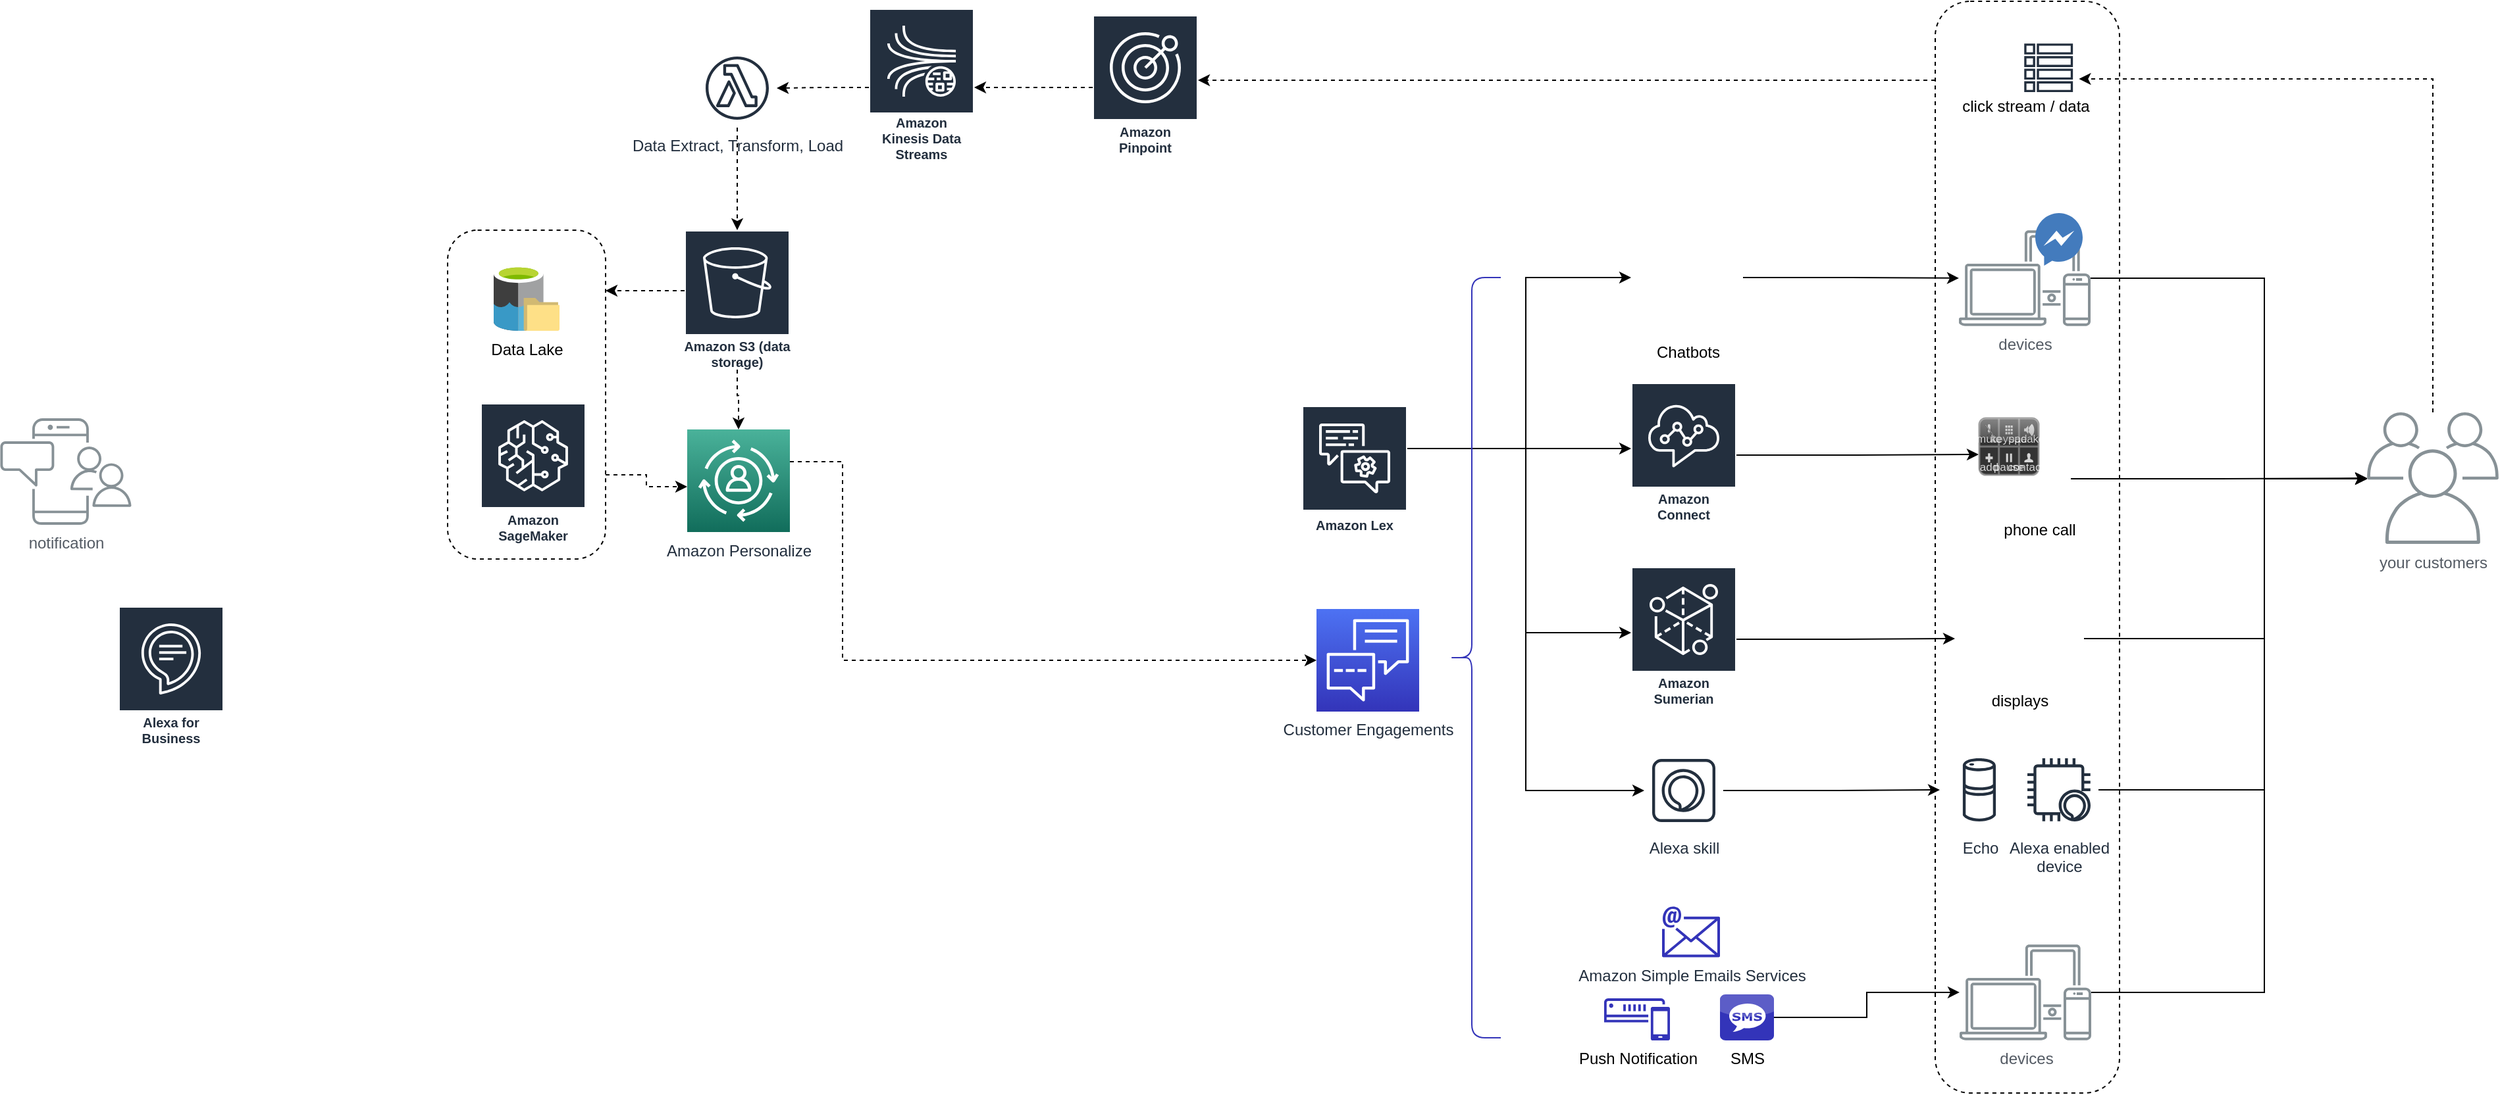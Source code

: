 <mxfile version="10.6.7" type="github"><diagram id="-aMo5f1z0sB-jl-REzhq" name="Page-1"><mxGraphModel dx="3768" dy="1148" grid="1" gridSize="10" guides="1" tooltips="1" connect="1" arrows="1" fold="1" page="1" pageScale="1" pageWidth="850" pageHeight="1100" math="0" shadow="0"><root><mxCell id="0"/><mxCell id="1" parent="0"/><mxCell id="tBMgNqVavnwIs27Ay6d1-81" value="" style="group;spacing=100;" vertex="1" connectable="0" parent="1"><mxGeometry x="1020" y="440" width="140" height="830" as="geometry"/></mxCell><mxCell id="tBMgNqVavnwIs27Ay6d1-69" value="" style="rounded=1;whiteSpace=wrap;html=1;fillColor=none;dashed=1;spacing=9;arcSize=19;" vertex="1" parent="tBMgNqVavnwIs27Ay6d1-81"><mxGeometry width="140" height="830" as="geometry"/></mxCell><mxCell id="tBMgNqVavnwIs27Ay6d1-88" value="" style="group" vertex="1" connectable="0" parent="tBMgNqVavnwIs27Ay6d1-81"><mxGeometry x="3.5" y="27.474" width="130" height="61.199" as="geometry"/></mxCell><mxCell id="tBMgNqVavnwIs27Ay6d1-74" value="" style="shape=image;html=1;verticalAlign=top;verticalLabelPosition=bottom;labelBackgroundColor=#ffffff;imageAspect=0;aspect=fixed;image=https://cdn1.iconfinder.com/data/icons/hawcons/32/700015-icon-27-one-finger-click-128.png;dashed=1;fillColor=none;spacing=7;" vertex="1" parent="tBMgNqVavnwIs27Ay6d1-88"><mxGeometry x="9.5" y="4.371" width="36.965" height="36.965" as="geometry"/></mxCell><mxCell id="tBMgNqVavnwIs27Ay6d1-80" value="&amp;nbsp;" style="outlineConnect=0;fontColor=#232F3E;gradientColor=none;strokeColor=#232F3E;fillColor=#ffffff;dashed=0;verticalLabelPosition=bottom;verticalAlign=top;align=center;html=1;fontSize=12;fontStyle=0;aspect=fixed;shape=mxgraph.aws4.resourceIcon;resIcon=mxgraph.aws4.table;spacing=8;" vertex="1" parent="tBMgNqVavnwIs27Ay6d1-88"><mxGeometry x="59.5" width="46.206" height="46.206" as="geometry"/></mxCell><mxCell id="tBMgNqVavnwIs27Ay6d1-82" value="click stream / data" style="text;html=1;strokeColor=none;fillColor=none;align=center;verticalAlign=middle;whiteSpace=wrap;rounded=0;dashed=1;" vertex="1" parent="tBMgNqVavnwIs27Ay6d1-88"><mxGeometry y="43.714" width="130" height="17.485" as="geometry"/></mxCell><mxCell id="tBMgNqVavnwIs27Ay6d1-117" value="devices" style="outlineConnect=0;gradientColor=none;fontColor=#545B64;strokeColor=none;fillColor=#879196;dashed=0;verticalLabelPosition=bottom;verticalAlign=top;align=center;html=1;fontSize=12;fontStyle=0;aspect=fixed;shape=mxgraph.aws4.illustration_devices;pointerEvents=1" vertex="1" parent="tBMgNqVavnwIs27Ay6d1-81"><mxGeometry x="18.5" y="717" width="100" height="73" as="geometry"/></mxCell><mxCell id="tBMgNqVavnwIs27Ay6d1-1" value="notification" style="outlineConnect=0;gradientColor=none;fontColor=#545B64;strokeColor=none;fillColor=#879196;dashed=0;verticalLabelPosition=bottom;verticalAlign=top;align=center;html=1;fontSize=12;fontStyle=0;aspect=fixed;shape=mxgraph.aws4.illustration_notification;pointerEvents=1" vertex="1" parent="1"><mxGeometry x="-450" y="757" width="100" height="81" as="geometry"/></mxCell><mxCell id="tBMgNqVavnwIs27Ay6d1-49" style="edgeStyle=orthogonalEdgeStyle;rounded=0;orthogonalLoop=1;jettySize=auto;html=1;" edge="1" parent="1" source="tBMgNqVavnwIs27Ay6d1-2" target="tBMgNqVavnwIs27Ay6d1-19"><mxGeometry relative="1" as="geometry"><Array as="points"><mxPoint x="1270" y="650"/><mxPoint x="1270" y="803"/></Array></mxGeometry></mxCell><mxCell id="tBMgNqVavnwIs27Ay6d1-2" value="devices" style="outlineConnect=0;gradientColor=none;fontColor=#545B64;strokeColor=none;fillColor=#879196;dashed=0;verticalLabelPosition=bottom;verticalAlign=top;align=center;html=1;fontSize=12;fontStyle=0;aspect=fixed;shape=mxgraph.aws4.illustration_devices;pointerEvents=1" vertex="1" parent="1"><mxGeometry x="1038" y="614" width="100" height="73" as="geometry"/></mxCell><mxCell id="tBMgNqVavnwIs27Ay6d1-92" style="edgeStyle=orthogonalEdgeStyle;rounded=0;orthogonalLoop=1;jettySize=auto;html=1;dashed=1;" edge="1" parent="1" source="tBMgNqVavnwIs27Ay6d1-7" target="tBMgNqVavnwIs27Ay6d1-91"><mxGeometry relative="1" as="geometry"/></mxCell><mxCell id="tBMgNqVavnwIs27Ay6d1-7" value="Amazon Pinpoint" style="outlineConnect=0;fontColor=#232F3E;gradientColor=none;strokeColor=#ffffff;fillColor=#232F3E;dashed=0;verticalLabelPosition=middle;verticalAlign=bottom;align=center;html=1;whiteSpace=wrap;fontSize=10;fontStyle=1;spacing=3;shape=mxgraph.aws4.productIcon;prIcon=mxgraph.aws4.pinpoint;" vertex="1" parent="1"><mxGeometry x="380" y="450.5" width="80" height="110" as="geometry"/></mxCell><mxCell id="tBMgNqVavnwIs27Ay6d1-21" style="edgeStyle=orthogonalEdgeStyle;rounded=0;orthogonalLoop=1;jettySize=auto;html=1;" edge="1" parent="1" source="tBMgNqVavnwIs27Ay6d1-9" target="tBMgNqVavnwIs27Ay6d1-18"><mxGeometry relative="1" as="geometry"><Array as="points"><mxPoint x="709" y="780"/><mxPoint x="709" y="650"/></Array></mxGeometry></mxCell><mxCell id="tBMgNqVavnwIs27Ay6d1-22" style="edgeStyle=orthogonalEdgeStyle;rounded=0;orthogonalLoop=1;jettySize=auto;html=1;" edge="1" parent="1" source="tBMgNqVavnwIs27Ay6d1-9" target="tBMgNqVavnwIs27Ay6d1-15"><mxGeometry relative="1" as="geometry"><Array as="points"><mxPoint x="759" y="780"/><mxPoint x="759" y="780"/></Array></mxGeometry></mxCell><mxCell id="tBMgNqVavnwIs27Ay6d1-23" style="edgeStyle=orthogonalEdgeStyle;rounded=0;orthogonalLoop=1;jettySize=auto;html=1;" edge="1" parent="1" source="tBMgNqVavnwIs27Ay6d1-9" target="tBMgNqVavnwIs27Ay6d1-16"><mxGeometry relative="1" as="geometry"><Array as="points"><mxPoint x="709" y="780"/><mxPoint x="709" y="920"/></Array></mxGeometry></mxCell><mxCell id="tBMgNqVavnwIs27Ay6d1-24" style="edgeStyle=orthogonalEdgeStyle;rounded=0;orthogonalLoop=1;jettySize=auto;html=1;" edge="1" parent="1" source="tBMgNqVavnwIs27Ay6d1-9" target="tBMgNqVavnwIs27Ay6d1-13"><mxGeometry relative="1" as="geometry"><Array as="points"><mxPoint x="709" y="780"/><mxPoint x="709" y="1040"/></Array></mxGeometry></mxCell><mxCell id="tBMgNqVavnwIs27Ay6d1-9" value="Amazon Lex" style="outlineConnect=0;fontColor=#232F3E;gradientColor=none;strokeColor=#ffffff;fillColor=#232F3E;dashed=0;verticalLabelPosition=middle;verticalAlign=bottom;align=center;html=1;whiteSpace=wrap;fontSize=10;fontStyle=1;spacing=3;shape=mxgraph.aws4.productIcon;prIcon=mxgraph.aws4.lex;" vertex="1" parent="1"><mxGeometry x="539" y="747.5" width="80" height="100" as="geometry"/></mxCell><mxCell id="tBMgNqVavnwIs27Ay6d1-10" value="Alexa for Business" style="outlineConnect=0;fontColor=#232F3E;gradientColor=none;strokeColor=#ffffff;fillColor=#232F3E;dashed=0;verticalLabelPosition=middle;verticalAlign=bottom;align=center;html=1;whiteSpace=wrap;fontSize=10;fontStyle=1;spacing=3;shape=mxgraph.aws4.productIcon;prIcon=mxgraph.aws4.alexa_for_business;" vertex="1" parent="1"><mxGeometry x="-360" y="900" width="80" height="110" as="geometry"/></mxCell><mxCell id="tBMgNqVavnwIs27Ay6d1-44" style="edgeStyle=orthogonalEdgeStyle;rounded=0;orthogonalLoop=1;jettySize=auto;html=1;" edge="1" parent="1" source="tBMgNqVavnwIs27Ay6d1-13" target="tBMgNqVavnwIs27Ay6d1-14"><mxGeometry relative="1" as="geometry"/></mxCell><mxCell id="tBMgNqVavnwIs27Ay6d1-13" value="Alexa skill" style="outlineConnect=0;fontColor=#232F3E;gradientColor=none;strokeColor=#232F3E;fillColor=#ffffff;dashed=0;verticalLabelPosition=bottom;verticalAlign=top;align=center;html=1;fontSize=12;fontStyle=0;aspect=fixed;shape=mxgraph.aws4.resourceIcon;resIcon=mxgraph.aws4.alexa_skill;" vertex="1" parent="1"><mxGeometry x="799" y="1010" width="60" height="60" as="geometry"/></mxCell><mxCell id="tBMgNqVavnwIs27Ay6d1-29" style="edgeStyle=orthogonalEdgeStyle;rounded=0;orthogonalLoop=1;jettySize=auto;html=1;entryX=-0.011;entryY=0.64;entryDx=0;entryDy=0;entryPerimeter=0;" edge="1" parent="1" source="tBMgNqVavnwIs27Ay6d1-15" target="tBMgNqVavnwIs27Ay6d1-25"><mxGeometry relative="1" as="geometry"/></mxCell><mxCell id="tBMgNqVavnwIs27Ay6d1-15" value="Amazon Connect" style="outlineConnect=0;fontColor=#232F3E;gradientColor=none;strokeColor=#ffffff;fillColor=#232F3E;dashed=0;verticalLabelPosition=middle;verticalAlign=bottom;align=center;html=1;whiteSpace=wrap;fontSize=10;fontStyle=1;spacing=3;shape=mxgraph.aws4.productIcon;prIcon=mxgraph.aws4.connect;" vertex="1" parent="1"><mxGeometry x="789" y="730" width="80" height="110" as="geometry"/></mxCell><mxCell id="tBMgNqVavnwIs27Ay6d1-34" style="edgeStyle=orthogonalEdgeStyle;rounded=0;orthogonalLoop=1;jettySize=auto;html=1;entryX=0;entryY=0.5;entryDx=0;entryDy=0;" edge="1" parent="1" source="tBMgNqVavnwIs27Ay6d1-16" target="tBMgNqVavnwIs27Ay6d1-37"><mxGeometry relative="1" as="geometry"><mxPoint x="1090" y="930" as="targetPoint"/></mxGeometry></mxCell><mxCell id="tBMgNqVavnwIs27Ay6d1-16" value="Amazon Sumerian" style="outlineConnect=0;fontColor=#232F3E;gradientColor=none;strokeColor=#ffffff;fillColor=#232F3E;dashed=0;verticalLabelPosition=middle;verticalAlign=bottom;align=center;html=1;whiteSpace=wrap;fontSize=10;fontStyle=1;spacing=3;shape=mxgraph.aws4.productIcon;prIcon=mxgraph.aws4.sumerian;" vertex="1" parent="1"><mxGeometry x="789" y="870" width="80" height="110" as="geometry"/></mxCell><mxCell id="tBMgNqVavnwIs27Ay6d1-30" style="edgeStyle=orthogonalEdgeStyle;rounded=0;orthogonalLoop=1;jettySize=auto;html=1;" edge="1" parent="1" source="tBMgNqVavnwIs27Ay6d1-18" target="tBMgNqVavnwIs27Ay6d1-2"><mxGeometry relative="1" as="geometry"/></mxCell><mxCell id="tBMgNqVavnwIs27Ay6d1-18" value="Chatbots" style="shape=image;html=1;verticalAlign=top;verticalLabelPosition=bottom;labelBackgroundColor=#ffffff;imageAspect=0;aspect=fixed;image=https://cdn3.iconfinder.com/data/icons/digital-banking-solid-fast-transfer/512/customer_live_chat_service-128.png" vertex="1" parent="1"><mxGeometry x="789" y="607.5" width="85" height="85" as="geometry"/></mxCell><mxCell id="tBMgNqVavnwIs27Ay6d1-90" style="edgeStyle=orthogonalEdgeStyle;rounded=0;orthogonalLoop=1;jettySize=auto;html=1;dashed=1;" edge="1" parent="1" source="tBMgNqVavnwIs27Ay6d1-19" target="tBMgNqVavnwIs27Ay6d1-80"><mxGeometry relative="1" as="geometry"><Array as="points"><mxPoint x="1398" y="499"/></Array></mxGeometry></mxCell><mxCell id="tBMgNqVavnwIs27Ay6d1-19" value="your customers" style="outlineConnect=0;gradientColor=none;fontColor=#545B64;strokeColor=none;fillColor=#879196;dashed=0;verticalLabelPosition=bottom;verticalAlign=top;align=center;html=1;fontSize=12;fontStyle=0;aspect=fixed;shape=mxgraph.aws4.illustration_users;pointerEvents=1" vertex="1" parent="1"><mxGeometry x="1348" y="752.5" width="100" height="100" as="geometry"/></mxCell><mxCell id="tBMgNqVavnwIs27Ay6d1-28" value="" style="group" vertex="1" connectable="0" parent="1"><mxGeometry x="1053.5" y="757" width="69.5" height="70.5" as="geometry"/></mxCell><mxCell id="tBMgNqVavnwIs27Ay6d1-25" value="" style="verticalLabelPosition=bottom;verticalAlign=top;html=1;shadow=0;dashed=0;strokeWidth=1;shape=mxgraph.ios.iCallDialog;" vertex="1" parent="tBMgNqVavnwIs27Ay6d1-28"><mxGeometry width="45" height="43" as="geometry"/></mxCell><mxCell id="tBMgNqVavnwIs27Ay6d1-27" value="phone call" style="shape=image;html=1;verticalAlign=top;verticalLabelPosition=bottom;labelBackgroundColor=#ffffff;imageAspect=0;aspect=fixed;image=https://cdn4.iconfinder.com/data/icons/mayssam/512/phone-128.png" vertex="1" parent="tBMgNqVavnwIs27Ay6d1-28"><mxGeometry x="20.5" y="21.5" width="49" height="49" as="geometry"/></mxCell><mxCell id="tBMgNqVavnwIs27Ay6d1-50" style="edgeStyle=orthogonalEdgeStyle;rounded=0;orthogonalLoop=1;jettySize=auto;html=1;" edge="1" parent="1" source="tBMgNqVavnwIs27Ay6d1-37" target="tBMgNqVavnwIs27Ay6d1-19"><mxGeometry relative="1" as="geometry"><Array as="points"><mxPoint x="1270" y="925"/><mxPoint x="1270" y="803"/></Array></mxGeometry></mxCell><mxCell id="tBMgNqVavnwIs27Ay6d1-37" value="displays" style="shape=image;html=1;verticalAlign=top;verticalLabelPosition=bottom;labelBackgroundColor=#ffffff;imageAspect=0;aspect=fixed;image=https://cdn4.iconfinder.com/data/icons/ionicons/512/icon-ios7-monitor-outline-128.png;spacing=-14;" vertex="1" parent="1"><mxGeometry x="1035" y="875.5" width="98" height="98" as="geometry"/></mxCell><mxCell id="tBMgNqVavnwIs27Ay6d1-45" value="" style="group" vertex="1" connectable="0" parent="1"><mxGeometry x="1023.5" y="1009.5" width="120.5" height="60" as="geometry"/></mxCell><mxCell id="tBMgNqVavnwIs27Ay6d1-14" value="Echo" style="outlineConnect=0;fontColor=#232F3E;gradientColor=none;strokeColor=#232F3E;fillColor=#ffffff;dashed=0;verticalLabelPosition=bottom;verticalAlign=top;align=center;html=1;fontSize=12;fontStyle=0;aspect=fixed;shape=mxgraph.aws4.resourceIcon;resIcon=mxgraph.aws4.echo;" vertex="1" parent="tBMgNqVavnwIs27Ay6d1-45"><mxGeometry width="60" height="60" as="geometry"/></mxCell><mxCell id="tBMgNqVavnwIs27Ay6d1-43" value="Alexa enabled&#xA;device" style="outlineConnect=0;fontColor=#232F3E;gradientColor=none;strokeColor=#232F3E;fillColor=#ffffff;dashed=0;verticalLabelPosition=bottom;verticalAlign=top;align=center;html=1;fontSize=12;fontStyle=0;aspect=fixed;shape=mxgraph.aws4.resourceIcon;resIcon=mxgraph.aws4.alexa_enabled_device;" vertex="1" parent="tBMgNqVavnwIs27Ay6d1-45"><mxGeometry x="60.5" width="60" height="60" as="geometry"/></mxCell><mxCell id="tBMgNqVavnwIs27Ay6d1-51" style="edgeStyle=orthogonalEdgeStyle;rounded=0;orthogonalLoop=1;jettySize=auto;html=1;" edge="1" parent="1" source="tBMgNqVavnwIs27Ay6d1-43" target="tBMgNqVavnwIs27Ay6d1-19"><mxGeometry relative="1" as="geometry"><Array as="points"><mxPoint x="1270" y="1040"/><mxPoint x="1270" y="803"/></Array></mxGeometry></mxCell><mxCell id="tBMgNqVavnwIs27Ay6d1-53" value="" style="dashed=0;outlineConnect=0;html=1;align=center;labelPosition=center;verticalLabelPosition=bottom;verticalAlign=top;shape=mxgraph.weblogos.messenger_2" vertex="1" parent="1"><mxGeometry x="1096" y="601" width="36" height="40" as="geometry"/></mxCell><mxCell id="tBMgNqVavnwIs27Ay6d1-57" value="" style="shape=image;html=1;verticalAlign=top;verticalLabelPosition=bottom;labelBackgroundColor=#ffffff;imageAspect=0;aspect=fixed;image=https://cdn3.iconfinder.com/data/icons/logos-brands-3/24/logo_brand_brands_logos_firefox-128.png" vertex="1" parent="1"><mxGeometry x="1046" y="601" width="38" height="38" as="geometry"/></mxCell><mxCell id="tBMgNqVavnwIs27Ay6d1-58" value="" style="shape=image;html=1;verticalAlign=top;verticalLabelPosition=bottom;labelBackgroundColor=#ffffff;imageAspect=0;aspect=fixed;image=https://cdn4.iconfinder.com/data/icons/miu-flat-social/60/app_store-128.png" vertex="1" parent="1"><mxGeometry x="1098.5" y="660" width="20" height="20" as="geometry"/></mxCell><mxCell id="tBMgNqVavnwIs27Ay6d1-66" style="edgeStyle=orthogonalEdgeStyle;rounded=0;orthogonalLoop=1;jettySize=auto;html=1;" edge="1" parent="1" source="tBMgNqVavnwIs27Ay6d1-27" target="tBMgNqVavnwIs27Ay6d1-19"><mxGeometry relative="1" as="geometry"/></mxCell><mxCell id="tBMgNqVavnwIs27Ay6d1-85" style="edgeStyle=orthogonalEdgeStyle;rounded=0;orthogonalLoop=1;jettySize=auto;html=1;dashed=1;" edge="1" parent="1" source="tBMgNqVavnwIs27Ay6d1-69" target="tBMgNqVavnwIs27Ay6d1-7"><mxGeometry relative="1" as="geometry"><Array as="points"><mxPoint x="730" y="500"/><mxPoint x="730" y="500"/></Array></mxGeometry></mxCell><mxCell id="tBMgNqVavnwIs27Ay6d1-100" style="edgeStyle=orthogonalEdgeStyle;rounded=0;orthogonalLoop=1;jettySize=auto;html=1;dashed=1;" edge="1" parent="1" source="tBMgNqVavnwIs27Ay6d1-91" target="tBMgNqVavnwIs27Ay6d1-99"><mxGeometry relative="1" as="geometry"/></mxCell><mxCell id="tBMgNqVavnwIs27Ay6d1-91" value="Amazon Kinesis Data Streams" style="outlineConnect=0;fontColor=#232F3E;gradientColor=none;strokeColor=#ffffff;fillColor=#232F3E;dashed=0;verticalLabelPosition=middle;verticalAlign=bottom;align=center;html=1;whiteSpace=wrap;fontSize=10;fontStyle=1;spacing=3;shape=mxgraph.aws4.productIcon;prIcon=mxgraph.aws4.kinesis_data_streams;" vertex="1" parent="1"><mxGeometry x="210" y="445.5" width="80" height="120" as="geometry"/></mxCell><mxCell id="tBMgNqVavnwIs27Ay6d1-102" style="edgeStyle=orthogonalEdgeStyle;rounded=0;orthogonalLoop=1;jettySize=auto;html=1;dashed=1;" edge="1" parent="1" source="tBMgNqVavnwIs27Ay6d1-99" target="tBMgNqVavnwIs27Ay6d1-101"><mxGeometry relative="1" as="geometry"/></mxCell><mxCell id="tBMgNqVavnwIs27Ay6d1-99" value="Data Extract, Transform, Load" style="outlineConnect=0;fontColor=#232F3E;gradientColor=none;strokeColor=#232F3E;fillColor=#ffffff;dashed=0;verticalLabelPosition=bottom;verticalAlign=top;align=center;html=1;fontSize=12;fontStyle=0;aspect=fixed;shape=mxgraph.aws4.resourceIcon;resIcon=mxgraph.aws4.lambda_function;" vertex="1" parent="1"><mxGeometry x="80" y="476" width="60" height="60" as="geometry"/></mxCell><mxCell id="tBMgNqVavnwIs27Ay6d1-105" style="edgeStyle=orthogonalEdgeStyle;rounded=0;orthogonalLoop=1;jettySize=auto;html=1;dashed=1;" edge="1" parent="1" source="tBMgNqVavnwIs27Ay6d1-101" target="tBMgNqVavnwIs27Ay6d1-103"><mxGeometry relative="1" as="geometry"/></mxCell><mxCell id="tBMgNqVavnwIs27Ay6d1-139" style="edgeStyle=orthogonalEdgeStyle;rounded=0;orthogonalLoop=1;jettySize=auto;html=1;dashed=1;" edge="1" parent="1" source="tBMgNqVavnwIs27Ay6d1-101" target="tBMgNqVavnwIs27Ay6d1-128"><mxGeometry relative="1" as="geometry"><Array as="points"><mxPoint x="20" y="660"/><mxPoint x="20" y="660"/></Array></mxGeometry></mxCell><mxCell id="tBMgNqVavnwIs27Ay6d1-101" value="Amazon S3 (data storage)" style="outlineConnect=0;fontColor=#232F3E;gradientColor=none;strokeColor=#ffffff;fillColor=#232F3E;dashed=0;verticalLabelPosition=middle;verticalAlign=bottom;align=center;html=1;whiteSpace=wrap;fontSize=10;fontStyle=1;spacing=-7;shape=mxgraph.aws4.productIcon;prIcon=mxgraph.aws4.s3;" vertex="1" parent="1"><mxGeometry x="70" y="614" width="80" height="100" as="geometry"/></mxCell><mxCell id="tBMgNqVavnwIs27Ay6d1-137" style="edgeStyle=orthogonalEdgeStyle;rounded=0;orthogonalLoop=1;jettySize=auto;html=1;dashed=1;" edge="1" parent="1" source="tBMgNqVavnwIs27Ay6d1-103" target="tBMgNqVavnwIs27Ay6d1-106"><mxGeometry relative="1" as="geometry"><Array as="points"><mxPoint x="190" y="790"/><mxPoint x="190" y="941"/></Array></mxGeometry></mxCell><mxCell id="tBMgNqVavnwIs27Ay6d1-103" value="Amazon Personalize" style="outlineConnect=0;fontColor=#232F3E;gradientColor=#4AB29A;gradientDirection=north;fillColor=#116D5B;strokeColor=#ffffff;dashed=0;verticalLabelPosition=bottom;verticalAlign=top;align=center;html=1;fontSize=12;fontStyle=0;aspect=fixed;shape=mxgraph.aws4.resourceIcon;resIcon=mxgraph.aws4.personalize;" vertex="1" parent="1"><mxGeometry x="72" y="765.5" width="78" height="78" as="geometry"/></mxCell><mxCell id="tBMgNqVavnwIs27Ay6d1-106" value="Customer Engagements" style="outlineConnect=0;fontColor=#232F3E;gradientColor=#4D72F3;gradientDirection=north;fillColor=#3334B9;strokeColor=#ffffff;dashed=0;verticalLabelPosition=bottom;verticalAlign=top;align=center;html=1;fontSize=12;fontStyle=0;aspect=fixed;shape=mxgraph.aws4.resourceIcon;resIcon=mxgraph.aws4.customer_engagement;" vertex="1" parent="1"><mxGeometry x="550" y="902" width="78" height="78" as="geometry"/></mxCell><mxCell id="tBMgNqVavnwIs27Ay6d1-115" value="" style="group" vertex="1" connectable="0" parent="1"><mxGeometry x="768.5" y="1128" width="129" height="102" as="geometry"/></mxCell><mxCell id="tBMgNqVavnwIs27Ay6d1-108" value="&lt;div&gt;Amazon Simple Emails Services&lt;/div&gt;" style="outlineConnect=0;fontColor=#232F3E;gradientColor=none;fillColor=#3334B9;strokeColor=none;dashed=0;verticalLabelPosition=bottom;verticalAlign=top;align=center;html=1;fontSize=12;fontStyle=0;aspect=fixed;pointerEvents=1;shape=mxgraph.aws4.email;" vertex="1" parent="tBMgNqVavnwIs27Ay6d1-115"><mxGeometry x="44" width="44" height="39" as="geometry"/></mxCell><mxCell id="tBMgNqVavnwIs27Ay6d1-109" value="Push Notification" style="pointerEvents=1;shadow=0;dashed=0;html=1;strokeColor=none;fillColor=#3334B9;labelPosition=center;verticalLabelPosition=bottom;verticalAlign=top;outlineConnect=0;align=center;shape=mxgraph.office.communications.sms_gateway;" vertex="1" parent="tBMgNqVavnwIs27Ay6d1-115"><mxGeometry y="70" width="50" height="32" as="geometry"/></mxCell><mxCell id="tBMgNqVavnwIs27Ay6d1-114" value="SMS" style="dashed=0;outlineConnect=0;html=1;align=center;labelPosition=center;verticalLabelPosition=bottom;verticalAlign=top;shape=mxgraph.webicons.sms;fillColor=#3334B9;gradientColor=none;" vertex="1" parent="tBMgNqVavnwIs27Ay6d1-115"><mxGeometry x="88" y="67" width="41" height="35" as="geometry"/></mxCell><mxCell id="tBMgNqVavnwIs27Ay6d1-118" style="edgeStyle=orthogonalEdgeStyle;rounded=0;orthogonalLoop=1;jettySize=auto;html=1;" edge="1" parent="1" source="tBMgNqVavnwIs27Ay6d1-114" target="tBMgNqVavnwIs27Ay6d1-117"><mxGeometry relative="1" as="geometry"/></mxCell><mxCell id="tBMgNqVavnwIs27Ay6d1-119" value="" style="shape=curlyBracket;whiteSpace=wrap;html=1;rounded=1;fillColor=#3334B9;gradientColor=none;size=0.45;strokeColor=#3334B9;" vertex="1" parent="1"><mxGeometry x="650" y="650" width="40" height="578" as="geometry"/></mxCell><mxCell id="tBMgNqVavnwIs27Ay6d1-120" style="edgeStyle=orthogonalEdgeStyle;rounded=0;orthogonalLoop=1;jettySize=auto;html=1;" edge="1" parent="1" source="tBMgNqVavnwIs27Ay6d1-117" target="tBMgNqVavnwIs27Ay6d1-19"><mxGeometry relative="1" as="geometry"><Array as="points"><mxPoint x="1270" y="1193"/><mxPoint x="1270" y="803"/></Array></mxGeometry></mxCell><mxCell id="tBMgNqVavnwIs27Ay6d1-135" value="" style="group" vertex="1" connectable="0" parent="1"><mxGeometry x="-110" y="614" width="120" height="250" as="geometry"/></mxCell><mxCell id="tBMgNqVavnwIs27Ay6d1-123" value="Data Lake" style="aspect=fixed;html=1;align=center;shadow=0;dashed=0;image;fontSize=12;image=img/lib/mscae/dep/Data_Lake_Store.svg;strokeColor=#3334B9;fillColor=#3334B9;gradientColor=none;" vertex="1" parent="tBMgNqVavnwIs27Ay6d1-135"><mxGeometry x="35" y="26.5" width="50" height="50" as="geometry"/></mxCell><mxCell id="tBMgNqVavnwIs27Ay6d1-125" value="Amazon SageMaker" style="outlineConnect=0;fontColor=#232F3E;gradientColor=none;strokeColor=#ffffff;fillColor=#232F3E;dashed=0;verticalLabelPosition=middle;verticalAlign=bottom;align=center;html=1;whiteSpace=wrap;fontSize=10;fontStyle=1;spacing=3;shape=mxgraph.aws4.productIcon;prIcon=mxgraph.aws4.sagemaker;" vertex="1" parent="tBMgNqVavnwIs27Ay6d1-135"><mxGeometry x="25" y="131.5" width="80" height="110" as="geometry"/></mxCell><mxCell id="tBMgNqVavnwIs27Ay6d1-127" value="" style="group;spacing=100;" vertex="1" connectable="0" parent="tBMgNqVavnwIs27Ay6d1-135"><mxGeometry width="120" height="250" as="geometry"/></mxCell><mxCell id="tBMgNqVavnwIs27Ay6d1-128" value="" style="rounded=1;whiteSpace=wrap;html=1;fillColor=none;dashed=1;spacing=9;arcSize=19;" vertex="1" parent="tBMgNqVavnwIs27Ay6d1-127"><mxGeometry width="120" height="250.0" as="geometry"/></mxCell><mxCell id="tBMgNqVavnwIs27Ay6d1-140" style="edgeStyle=orthogonalEdgeStyle;rounded=0;orthogonalLoop=1;jettySize=auto;html=1;dashed=1;" edge="1" parent="1" source="tBMgNqVavnwIs27Ay6d1-128" target="tBMgNqVavnwIs27Ay6d1-103"><mxGeometry relative="1" as="geometry"><Array as="points"><mxPoint x="41" y="800"/><mxPoint x="41" y="809"/></Array></mxGeometry></mxCell></root></mxGraphModel></diagram></mxfile>